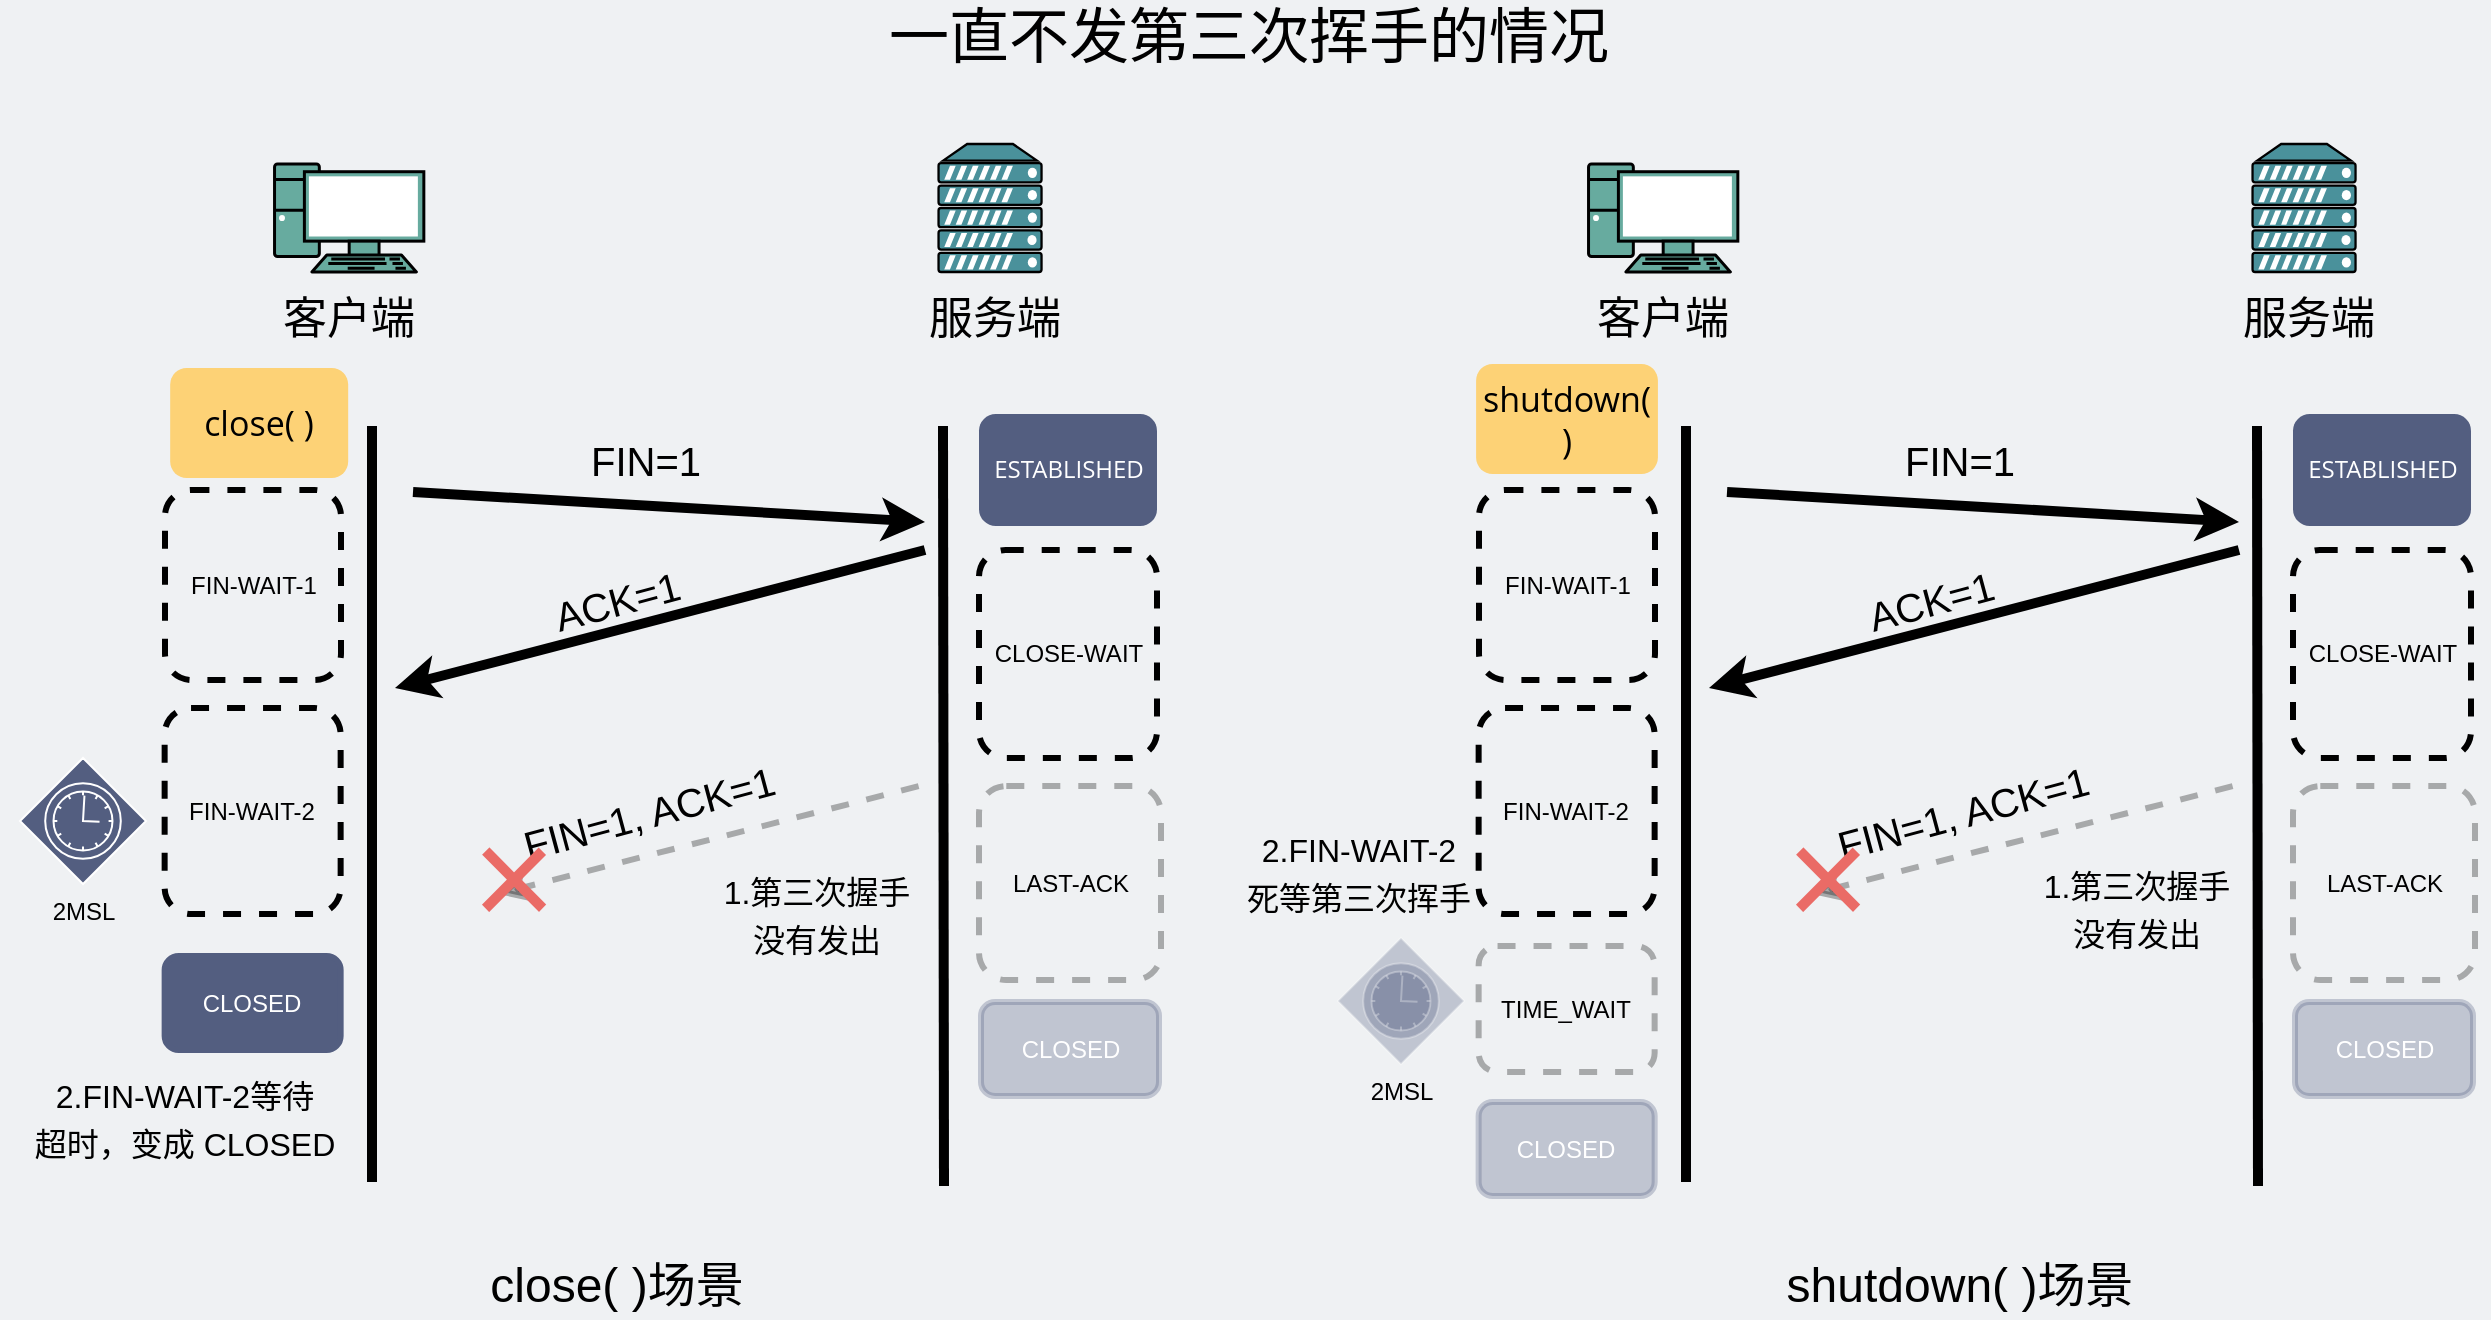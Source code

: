 <mxfile version="14.9.6" type="github">
  <diagram id="3228e29e-7158-1315-38df-8450db1d8a1d" name="Page-1">
    <mxGraphModel dx="1113" dy="-118" grid="0" gridSize="10" guides="1" tooltips="1" connect="1" arrows="1" fold="1" page="1" pageScale="1" pageWidth="650" pageHeight="700" background="#EFF1F3" math="0" shadow="0">
      <root>
        <mxCell id="0" />
        <mxCell id="1" parent="0" />
        <mxCell id="_KJd5dzx4qh3lxpyMWcO-2" value="" style="fontColor=#0066CC;verticalAlign=top;verticalLabelPosition=bottom;labelPosition=center;align=center;html=1;outlineConnect=0;gradientColor=none;gradientDirection=north;strokeWidth=2;shape=mxgraph.networks.pc;fillColor=#67AB9F;fontSize=30;" parent="1" vertex="1">
          <mxGeometry x="148.27" y="795" width="74.65" height="54" as="geometry" />
        </mxCell>
        <mxCell id="T-5VQnCJckOgUX1Wp16H-28" value="客户端" style="text;html=1;strokeColor=none;fillColor=none;align=center;verticalAlign=middle;whiteSpace=wrap;rounded=0;fontSize=22;" parent="1" vertex="1">
          <mxGeometry x="96.09" y="863" width="179" height="20" as="geometry" />
        </mxCell>
        <mxCell id="aH1-eks404bDhsACtXEq-2" value="" style="fontColor=#0066CC;verticalAlign=top;verticalLabelPosition=bottom;labelPosition=center;align=center;html=1;outlineConnect=0;gradientColor=none;gradientDirection=north;strokeWidth=2;shape=mxgraph.networks.server;fillColor=#4A919B;" parent="1" vertex="1">
          <mxGeometry x="480.27" y="785" width="51.5" height="64" as="geometry" />
        </mxCell>
        <mxCell id="aH1-eks404bDhsACtXEq-3" value="服务端" style="text;html=1;strokeColor=none;fillColor=none;align=center;verticalAlign=middle;whiteSpace=wrap;rounded=0;fontSize=22;" parent="1" vertex="1">
          <mxGeometry x="419.27" y="863" width="179" height="20" as="geometry" />
        </mxCell>
        <mxCell id="aH1-eks404bDhsACtXEq-4" value="&lt;span style=&quot;font-size: 30px&quot;&gt;一直不发第三次挥手的情况&lt;/span&gt;" style="text;html=1;strokeColor=none;fillColor=none;align=center;verticalAlign=middle;whiteSpace=wrap;rounded=0;" parent="1" vertex="1">
          <mxGeometry x="438" y="717" width="395" height="28" as="geometry" />
        </mxCell>
        <mxCell id="aH1-eks404bDhsACtXEq-7" value="" style="endArrow=none;html=1;strokeWidth=5;" parent="1" edge="1">
          <mxGeometry width="50" height="50" relative="1" as="geometry">
            <mxPoint x="197" y="1304" as="sourcePoint" />
            <mxPoint x="197" y="926" as="targetPoint" />
          </mxGeometry>
        </mxCell>
        <mxCell id="aH1-eks404bDhsACtXEq-10" value="" style="endArrow=classic;html=1;strokeWidth=5;fontSize=20;" parent="1" edge="1">
          <mxGeometry width="50" height="50" relative="1" as="geometry">
            <mxPoint x="217.5" y="959" as="sourcePoint" />
            <mxPoint x="473.5" y="974" as="targetPoint" />
          </mxGeometry>
        </mxCell>
        <mxCell id="aH1-eks404bDhsACtXEq-11" value="FIN=1" style="text;html=1;strokeColor=none;fillColor=none;align=center;verticalAlign=middle;whiteSpace=wrap;rounded=0;fontSize=20;" parent="1" vertex="1">
          <mxGeometry x="287.5" y="932" width="92" height="21" as="geometry" />
        </mxCell>
        <mxCell id="aH1-eks404bDhsACtXEq-12" value="" style="endArrow=none;html=1;strokeWidth=5;startArrow=classic;startFill=1;endFill=0;" parent="1" edge="1">
          <mxGeometry width="50" height="50" relative="1" as="geometry">
            <mxPoint x="208.5" y="1057" as="sourcePoint" />
            <mxPoint x="473.5" y="988" as="targetPoint" />
          </mxGeometry>
        </mxCell>
        <mxCell id="aH1-eks404bDhsACtXEq-16" value="FIN-WAIT-1" style="rounded=1;whiteSpace=wrap;html=1;strokeColor=#000000;fillColor=none;dashed=1;strokeWidth=3;" parent="1" vertex="1">
          <mxGeometry x="93.5" y="958" width="88" height="95" as="geometry" />
        </mxCell>
        <mxCell id="aH1-eks404bDhsACtXEq-17" value="&lt;span style=&quot;font-family: &amp;quot;open sans&amp;quot; , &amp;quot;clear sans&amp;quot; , &amp;quot;helvetica neue&amp;quot; , &amp;quot;helvetica&amp;quot; , &amp;quot;arial&amp;quot; , sans-serif&quot;&gt;&lt;font style=&quot;font-size: 12px&quot;&gt;ESTABLISHED&lt;/font&gt;&lt;/span&gt;" style="rounded=1;whiteSpace=wrap;html=1;dashed=1;strokeWidth=3;strokeColor=none;fillColor=#535E80;fontColor=#FFFFFF;" parent="1" vertex="1">
          <mxGeometry x="500.5" y="920" width="89" height="56" as="geometry" />
        </mxCell>
        <mxCell id="aH1-eks404bDhsACtXEq-18" value="&lt;span&gt;CLOSE-WAIT&lt;/span&gt;" style="rounded=1;whiteSpace=wrap;html=1;strokeColor=#000000;dashed=1;strokeWidth=3;fillColor=none;" parent="1" vertex="1">
          <mxGeometry x="500.5" y="988" width="89" height="104" as="geometry" />
        </mxCell>
        <mxCell id="aH1-eks404bDhsACtXEq-19" value="LAST-ACK" style="rounded=1;whiteSpace=wrap;html=1;strokeColor=#000000;fillColor=none;dashed=1;strokeWidth=3;opacity=30;" parent="1" vertex="1">
          <mxGeometry x="500.5" y="1106" width="91" height="97" as="geometry" />
        </mxCell>
        <mxCell id="aH1-eks404bDhsACtXEq-21" value="FIN-WAIT-2" style="rounded=1;whiteSpace=wrap;html=1;strokeColor=#000000;dashed=1;strokeWidth=3;fillColor=none;" parent="1" vertex="1">
          <mxGeometry x="93.32" y="1067" width="88" height="103" as="geometry" />
        </mxCell>
        <mxCell id="aH1-eks404bDhsACtXEq-22" value="ACK=1" style="text;html=1;strokeColor=none;fillColor=none;align=center;verticalAlign=middle;whiteSpace=wrap;rounded=0;fontSize=20;rotation=-15;" parent="1" vertex="1">
          <mxGeometry x="185.09" y="996.92" width="269" height="32" as="geometry" />
        </mxCell>
        <mxCell id="YXoqQ_mGJv7HDvLP6CB5-1" value="" style="endArrow=none;html=1;strokeWidth=5;" parent="1" edge="1">
          <mxGeometry width="50" height="50" relative="1" as="geometry">
            <mxPoint x="483" y="1306" as="sourcePoint" />
            <mxPoint x="482.5" y="926" as="targetPoint" />
          </mxGeometry>
        </mxCell>
        <mxCell id="CZwPZS3a3ZRwMsVz8uld-1" value="" style="endArrow=none;html=1;strokeWidth=3;startArrow=classic;startFill=1;endFill=0;dashed=1;opacity=30;" parent="1" edge="1">
          <mxGeometry width="50" height="50" relative="1" as="geometry">
            <mxPoint x="260" y="1160" as="sourcePoint" />
            <mxPoint x="474.5" y="1105" as="targetPoint" />
          </mxGeometry>
        </mxCell>
        <mxCell id="CZwPZS3a3ZRwMsVz8uld-3" value="FIN=1, ACK=1" style="text;html=1;strokeColor=none;fillColor=none;align=center;verticalAlign=middle;whiteSpace=wrap;rounded=0;fontSize=20;rotation=-15;" parent="1" vertex="1">
          <mxGeometry x="201" y="1103" width="269" height="32" as="geometry" />
        </mxCell>
        <mxCell id="CZwPZS3a3ZRwMsVz8uld-5" value="&lt;font color=&quot;#ffffff&quot;&gt;CLOSED&lt;/font&gt;" style="rounded=1;whiteSpace=wrap;html=1;strokeWidth=3;strokeColor=#535E80;fillColor=#535E80;" parent="1" vertex="1">
          <mxGeometry x="93.32" y="1191" width="88" height="47" as="geometry" />
        </mxCell>
        <mxCell id="CZwPZS3a3ZRwMsVz8uld-6" value="&lt;font color=&quot;#ffffff&quot;&gt;CLOSED&lt;/font&gt;" style="rounded=1;whiteSpace=wrap;html=1;strokeWidth=3;strokeColor=#535E80;fillColor=#535E80;opacity=30;" parent="1" vertex="1">
          <mxGeometry x="501.5" y="1214" width="89" height="47" as="geometry" />
        </mxCell>
        <mxCell id="CZwPZS3a3ZRwMsVz8uld-7" value="" style="points=[[0.25,0.25,0],[0.5,0,0],[0.75,0.25,0],[1,0.5,0],[0.75,0.75,0],[0.5,1,0],[0.25,0.75,0],[0,0.5,0]];shape=mxgraph.bpmn.gateway2;html=1;verticalLabelPosition=bottom;labelBackgroundColor=#ffffff;verticalAlign=top;align=center;perimeter=rhombusPerimeter;outlineConnect=0;outline=standard;symbol=timer;fillColor=#535E80;strokeColor=#FFFFFF;" parent="1" vertex="1">
          <mxGeometry x="21" y="1092" width="63" height="63" as="geometry" />
        </mxCell>
        <mxCell id="CZwPZS3a3ZRwMsVz8uld-8" value="2MSL" style="text;html=1;strokeColor=none;fillColor=none;align=center;verticalAlign=middle;whiteSpace=wrap;rounded=0;" parent="1" vertex="1">
          <mxGeometry x="32.5" y="1159" width="40" height="20" as="geometry" />
        </mxCell>
        <mxCell id="620c4s5pLBTuJ2dwkKwi-3" value="&lt;span style=&quot;font-family: &amp;#34;open sans&amp;#34; , &amp;#34;clear sans&amp;#34; , &amp;#34;helvetica neue&amp;#34; , &amp;#34;helvetica&amp;#34; , &amp;#34;arial&amp;#34; , sans-serif&quot;&gt;&lt;font&gt;&lt;font style=&quot;font-size: 17px&quot;&gt;close( )&lt;/font&gt;&lt;br&gt;&lt;/font&gt;&lt;/span&gt;" style="rounded=1;whiteSpace=wrap;html=1;dashed=1;strokeWidth=3;strokeColor=none;fillColor=#FDD276;" parent="1" vertex="1">
          <mxGeometry x="96.09" y="897" width="89" height="55" as="geometry" />
        </mxCell>
        <mxCell id="1dWW6wGH6WIk6x0DDNvy-1" value="&lt;font style=&quot;font-size: 72px&quot; color=&quot;#ea6b66&quot;&gt;×&lt;/font&gt;" style="text;html=1;strokeColor=none;fillColor=none;align=center;verticalAlign=middle;whiteSpace=wrap;rounded=0;opacity=30;" parent="1" vertex="1">
          <mxGeometry x="247.5" y="1142" width="40" height="20" as="geometry" />
        </mxCell>
        <mxCell id="_vr0naVQsVy4s_z6ZWFj-1" value="&lt;font style=&quot;font-size: 16px&quot;&gt;1.第三次握手&lt;br&gt;没有发出&lt;/font&gt;" style="text;html=1;strokeColor=none;fillColor=none;align=center;verticalAlign=middle;whiteSpace=wrap;rounded=0;fontSize=20;rotation=0;" parent="1" vertex="1">
          <mxGeometry x="345" y="1153" width="149" height="32" as="geometry" />
        </mxCell>
        <mxCell id="_vr0naVQsVy4s_z6ZWFj-2" value="&lt;font style=&quot;font-size: 16px&quot;&gt;2.FIN-WAIT-2等待&lt;br&gt;超时，变成 CLOSED&lt;/font&gt;" style="text;html=1;strokeColor=none;fillColor=none;align=center;verticalAlign=middle;whiteSpace=wrap;rounded=0;fontSize=20;rotation=0;" parent="1" vertex="1">
          <mxGeometry x="11" y="1240" width="185" height="62" as="geometry" />
        </mxCell>
        <mxCell id="_vr0naVQsVy4s_z6ZWFj-4" value="" style="fontColor=#0066CC;verticalAlign=top;verticalLabelPosition=bottom;labelPosition=center;align=center;html=1;outlineConnect=0;gradientColor=none;gradientDirection=north;strokeWidth=2;shape=mxgraph.networks.pc;fillColor=#67AB9F;fontSize=30;" parent="1" vertex="1">
          <mxGeometry x="805.27" y="795" width="74.65" height="54" as="geometry" />
        </mxCell>
        <mxCell id="_vr0naVQsVy4s_z6ZWFj-5" value="客户端" style="text;html=1;strokeColor=none;fillColor=none;align=center;verticalAlign=middle;whiteSpace=wrap;rounded=0;fontSize=22;" parent="1" vertex="1">
          <mxGeometry x="753.09" y="863" width="179" height="20" as="geometry" />
        </mxCell>
        <mxCell id="_vr0naVQsVy4s_z6ZWFj-6" value="" style="fontColor=#0066CC;verticalAlign=top;verticalLabelPosition=bottom;labelPosition=center;align=center;html=1;outlineConnect=0;gradientColor=none;gradientDirection=north;strokeWidth=2;shape=mxgraph.networks.server;fillColor=#4A919B;" parent="1" vertex="1">
          <mxGeometry x="1137.27" y="785" width="51.5" height="64" as="geometry" />
        </mxCell>
        <mxCell id="_vr0naVQsVy4s_z6ZWFj-7" value="服务端" style="text;html=1;strokeColor=none;fillColor=none;align=center;verticalAlign=middle;whiteSpace=wrap;rounded=0;fontSize=22;" parent="1" vertex="1">
          <mxGeometry x="1076.27" y="863" width="179" height="20" as="geometry" />
        </mxCell>
        <mxCell id="_vr0naVQsVy4s_z6ZWFj-8" value="" style="endArrow=none;html=1;strokeWidth=5;" parent="1" edge="1">
          <mxGeometry width="50" height="50" relative="1" as="geometry">
            <mxPoint x="854" y="1304" as="sourcePoint" />
            <mxPoint x="854" y="926" as="targetPoint" />
          </mxGeometry>
        </mxCell>
        <mxCell id="_vr0naVQsVy4s_z6ZWFj-9" value="" style="endArrow=classic;html=1;strokeWidth=5;fontSize=20;" parent="1" edge="1">
          <mxGeometry width="50" height="50" relative="1" as="geometry">
            <mxPoint x="874.5" y="959" as="sourcePoint" />
            <mxPoint x="1130.5" y="974" as="targetPoint" />
          </mxGeometry>
        </mxCell>
        <mxCell id="_vr0naVQsVy4s_z6ZWFj-10" value="FIN=1" style="text;html=1;strokeColor=none;fillColor=none;align=center;verticalAlign=middle;whiteSpace=wrap;rounded=0;fontSize=20;" parent="1" vertex="1">
          <mxGeometry x="944.5" y="932" width="92" height="21" as="geometry" />
        </mxCell>
        <mxCell id="_vr0naVQsVy4s_z6ZWFj-11" value="" style="endArrow=none;html=1;strokeWidth=5;startArrow=classic;startFill=1;endFill=0;" parent="1" edge="1">
          <mxGeometry width="50" height="50" relative="1" as="geometry">
            <mxPoint x="865.5" y="1057" as="sourcePoint" />
            <mxPoint x="1130.5" y="988" as="targetPoint" />
          </mxGeometry>
        </mxCell>
        <mxCell id="_vr0naVQsVy4s_z6ZWFj-12" value="FIN-WAIT-1" style="rounded=1;whiteSpace=wrap;html=1;strokeColor=#000000;fillColor=none;dashed=1;strokeWidth=3;" parent="1" vertex="1">
          <mxGeometry x="750.5" y="958" width="88" height="95" as="geometry" />
        </mxCell>
        <mxCell id="_vr0naVQsVy4s_z6ZWFj-13" value="&lt;span style=&quot;font-family: &amp;quot;open sans&amp;quot; , &amp;quot;clear sans&amp;quot; , &amp;quot;helvetica neue&amp;quot; , &amp;quot;helvetica&amp;quot; , &amp;quot;arial&amp;quot; , sans-serif&quot;&gt;&lt;font style=&quot;font-size: 12px&quot;&gt;ESTABLISHED&lt;/font&gt;&lt;/span&gt;" style="rounded=1;whiteSpace=wrap;html=1;dashed=1;strokeWidth=3;strokeColor=none;fillColor=#535E80;fontColor=#FFFFFF;" parent="1" vertex="1">
          <mxGeometry x="1157.5" y="920" width="89" height="56" as="geometry" />
        </mxCell>
        <mxCell id="_vr0naVQsVy4s_z6ZWFj-14" value="&lt;span&gt;CLOSE-WAIT&lt;/span&gt;" style="rounded=1;whiteSpace=wrap;html=1;strokeColor=#000000;dashed=1;strokeWidth=3;fillColor=none;" parent="1" vertex="1">
          <mxGeometry x="1157.5" y="988" width="89" height="104" as="geometry" />
        </mxCell>
        <mxCell id="_vr0naVQsVy4s_z6ZWFj-15" value="LAST-ACK" style="rounded=1;whiteSpace=wrap;html=1;strokeColor=#000000;fillColor=none;dashed=1;strokeWidth=3;opacity=30;" parent="1" vertex="1">
          <mxGeometry x="1157.5" y="1106" width="91" height="97" as="geometry" />
        </mxCell>
        <mxCell id="_vr0naVQsVy4s_z6ZWFj-16" value="FIN-WAIT-2" style="rounded=1;whiteSpace=wrap;html=1;strokeColor=#000000;dashed=1;strokeWidth=3;fillColor=none;" parent="1" vertex="1">
          <mxGeometry x="750.32" y="1067" width="88" height="103" as="geometry" />
        </mxCell>
        <mxCell id="_vr0naVQsVy4s_z6ZWFj-17" value="ACK=1" style="text;html=1;strokeColor=none;fillColor=none;align=center;verticalAlign=middle;whiteSpace=wrap;rounded=0;fontSize=20;rotation=-15;" parent="1" vertex="1">
          <mxGeometry x="842.09" y="996.92" width="269" height="32" as="geometry" />
        </mxCell>
        <mxCell id="_vr0naVQsVy4s_z6ZWFj-18" value="" style="endArrow=none;html=1;strokeWidth=5;" parent="1" edge="1">
          <mxGeometry width="50" height="50" relative="1" as="geometry">
            <mxPoint x="1140" y="1306" as="sourcePoint" />
            <mxPoint x="1139.5" y="926" as="targetPoint" />
          </mxGeometry>
        </mxCell>
        <mxCell id="_vr0naVQsVy4s_z6ZWFj-19" value="" style="endArrow=none;html=1;strokeWidth=3;startArrow=classic;startFill=1;endFill=0;dashed=1;opacity=30;" parent="1" edge="1">
          <mxGeometry width="50" height="50" relative="1" as="geometry">
            <mxPoint x="917" y="1160" as="sourcePoint" />
            <mxPoint x="1131.5" y="1105" as="targetPoint" />
          </mxGeometry>
        </mxCell>
        <mxCell id="_vr0naVQsVy4s_z6ZWFj-20" value="FIN=1, ACK=1" style="text;html=1;strokeColor=none;fillColor=none;align=center;verticalAlign=middle;whiteSpace=wrap;rounded=0;fontSize=20;rotation=-15;" parent="1" vertex="1">
          <mxGeometry x="858" y="1103" width="269" height="32" as="geometry" />
        </mxCell>
        <mxCell id="_vr0naVQsVy4s_z6ZWFj-21" value="TIME_WAIT" style="rounded=1;whiteSpace=wrap;html=1;strokeColor=#000000;fillColor=none;dashed=1;strokeWidth=3;opacity=30;" parent="1" vertex="1">
          <mxGeometry x="750.32" y="1186" width="88" height="63" as="geometry" />
        </mxCell>
        <mxCell id="_vr0naVQsVy4s_z6ZWFj-22" value="&lt;font color=&quot;#ffffff&quot;&gt;CLOSED&lt;/font&gt;" style="rounded=1;whiteSpace=wrap;html=1;strokeWidth=3;strokeColor=#535E80;fillColor=#535E80;opacity=30;" parent="1" vertex="1">
          <mxGeometry x="750.32" y="1264" width="88" height="47" as="geometry" />
        </mxCell>
        <mxCell id="_vr0naVQsVy4s_z6ZWFj-23" value="&lt;font color=&quot;#ffffff&quot;&gt;CLOSED&lt;/font&gt;" style="rounded=1;whiteSpace=wrap;html=1;strokeWidth=3;strokeColor=#535E80;fillColor=#535E80;opacity=30;" parent="1" vertex="1">
          <mxGeometry x="1158.5" y="1214" width="89" height="47" as="geometry" />
        </mxCell>
        <mxCell id="_vr0naVQsVy4s_z6ZWFj-24" value="" style="points=[[0.25,0.25,0],[0.5,0,0],[0.75,0.25,0],[1,0.5,0],[0.75,0.75,0],[0.5,1,0],[0.25,0.75,0],[0,0.5,0]];shape=mxgraph.bpmn.gateway2;html=1;verticalLabelPosition=bottom;labelBackgroundColor=#ffffff;verticalAlign=top;align=center;perimeter=rhombusPerimeter;outlineConnect=0;outline=standard;symbol=timer;fillColor=#535E80;strokeColor=#FFFFFF;opacity=30;" parent="1" vertex="1">
          <mxGeometry x="680" y="1182" width="63" height="63" as="geometry" />
        </mxCell>
        <mxCell id="_vr0naVQsVy4s_z6ZWFj-25" value="2MSL" style="text;html=1;strokeColor=none;fillColor=none;align=center;verticalAlign=middle;whiteSpace=wrap;rounded=0;opacity=30;" parent="1" vertex="1">
          <mxGeometry x="691.5" y="1249" width="40" height="20" as="geometry" />
        </mxCell>
        <mxCell id="_vr0naVQsVy4s_z6ZWFj-26" value="&lt;span style=&quot;font-family: &amp;#34;open sans&amp;#34; , &amp;#34;clear sans&amp;#34; , &amp;#34;helvetica neue&amp;#34; , &amp;#34;helvetica&amp;#34; , &amp;#34;arial&amp;#34; , sans-serif&quot;&gt;&lt;font&gt;&lt;font style=&quot;font-size: 17px&quot;&gt;shutdown( )&lt;/font&gt;&lt;br&gt;&lt;/font&gt;&lt;/span&gt;" style="rounded=1;whiteSpace=wrap;html=1;dashed=1;strokeWidth=3;strokeColor=none;fillColor=#FDD276;" parent="1" vertex="1">
          <mxGeometry x="749.05" y="895" width="90.91" height="55" as="geometry" />
        </mxCell>
        <mxCell id="_vr0naVQsVy4s_z6ZWFj-28" value="&lt;font style=&quot;font-size: 72px&quot; color=&quot;#ea6b66&quot;&gt;×&lt;/font&gt;" style="text;html=1;strokeColor=none;fillColor=none;align=center;verticalAlign=middle;whiteSpace=wrap;rounded=0;" parent="1" vertex="1">
          <mxGeometry x="904.5" y="1142" width="40" height="20" as="geometry" />
        </mxCell>
        <mxCell id="_vr0naVQsVy4s_z6ZWFj-30" value="&lt;font style=&quot;font-size: 16px&quot;&gt;1.第三次握手&lt;br&gt;没有发出&lt;/font&gt;" style="text;html=1;strokeColor=none;fillColor=none;align=center;verticalAlign=middle;whiteSpace=wrap;rounded=0;fontSize=20;rotation=0;" parent="1" vertex="1">
          <mxGeometry x="1005" y="1150" width="149" height="32" as="geometry" />
        </mxCell>
        <mxCell id="_vr0naVQsVy4s_z6ZWFj-31" value="&lt;font style=&quot;font-size: 16px&quot;&gt;2.FIN-WAIT-2 &lt;br&gt;死等第三次挥手&lt;/font&gt;" style="text;html=1;strokeColor=none;fillColor=none;align=center;verticalAlign=middle;whiteSpace=wrap;rounded=0;fontSize=20;rotation=0;" parent="1" vertex="1">
          <mxGeometry x="598.27" y="1117" width="185" height="62" as="geometry" />
        </mxCell>
        <mxCell id="PuPVfvupcazfyCwxedqb-1" value="&lt;font style=&quot;font-size: 24px&quot;&gt;close( )场景&lt;/font&gt;" style="text;html=1;strokeColor=none;fillColor=none;align=center;verticalAlign=middle;whiteSpace=wrap;rounded=0;fontSize=20;rotation=0;" vertex="1" parent="1">
          <mxGeometry x="245.09" y="1340" width="149" height="32" as="geometry" />
        </mxCell>
        <mxCell id="PuPVfvupcazfyCwxedqb-2" value="&lt;font style=&quot;font-size: 24px&quot;&gt;shutdown( )场景&lt;/font&gt;" style="text;html=1;strokeColor=none;fillColor=none;align=center;verticalAlign=middle;whiteSpace=wrap;rounded=0;fontSize=20;rotation=0;" vertex="1" parent="1">
          <mxGeometry x="895.5" y="1339" width="190" height="33" as="geometry" />
        </mxCell>
      </root>
    </mxGraphModel>
  </diagram>
</mxfile>
